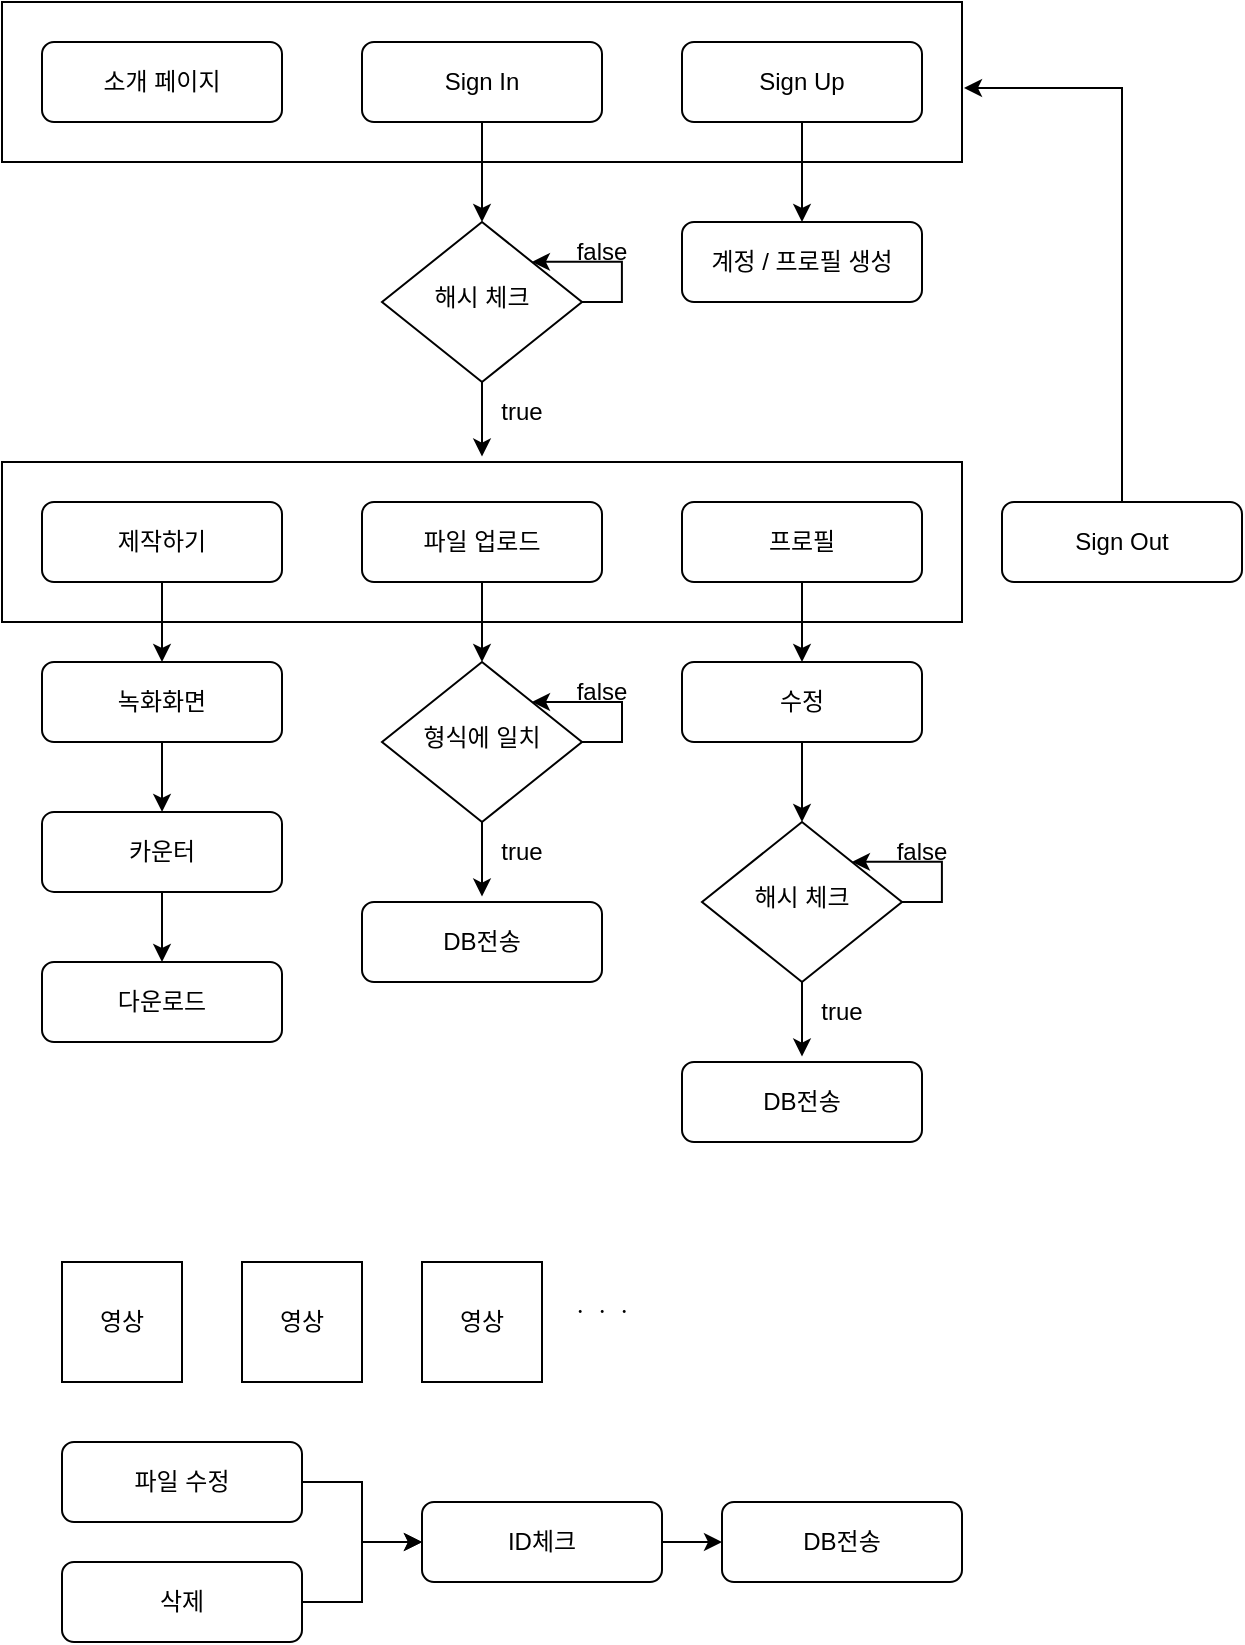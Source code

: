 <mxfile version="16.5.1" type="device"><diagram id="C5RBs43oDa-KdzZeNtuy" name="Page-1"><mxGraphModel dx="1342" dy="875" grid="1" gridSize="10" guides="1" tooltips="1" connect="1" arrows="1" fold="1" page="1" pageScale="1" pageWidth="827" pageHeight="1169" math="0" shadow="0"><root><mxCell id="WIyWlLk6GJQsqaUBKTNV-0"/><mxCell id="WIyWlLk6GJQsqaUBKTNV-1" parent="WIyWlLk6GJQsqaUBKTNV-0"/><mxCell id="DmA-yvioQPyFP3D5ilBu-72" value="" style="rounded=0;whiteSpace=wrap;html=1;" vertex="1" parent="WIyWlLk6GJQsqaUBKTNV-1"><mxGeometry x="60" y="280" width="480" height="80" as="geometry"/></mxCell><mxCell id="DmA-yvioQPyFP3D5ilBu-14" value="" style="rounded=0;whiteSpace=wrap;html=1;" vertex="1" parent="WIyWlLk6GJQsqaUBKTNV-1"><mxGeometry x="60" y="50" width="480" height="80" as="geometry"/></mxCell><mxCell id="DmA-yvioQPyFP3D5ilBu-0" value="소개 페이지" style="rounded=1;whiteSpace=wrap;html=1;fontSize=12;glass=0;strokeWidth=1;shadow=0;" vertex="1" parent="WIyWlLk6GJQsqaUBKTNV-1"><mxGeometry x="80" y="70" width="120" height="40" as="geometry"/></mxCell><mxCell id="DmA-yvioQPyFP3D5ilBu-37" style="edgeStyle=orthogonalEdgeStyle;rounded=0;orthogonalLoop=1;jettySize=auto;html=1;entryX=0.5;entryY=0;entryDx=0;entryDy=0;" edge="1" parent="WIyWlLk6GJQsqaUBKTNV-1" source="DmA-yvioQPyFP3D5ilBu-1" target="DmA-yvioQPyFP3D5ilBu-36"><mxGeometry relative="1" as="geometry"/></mxCell><mxCell id="DmA-yvioQPyFP3D5ilBu-1" value="Sign In" style="rounded=1;whiteSpace=wrap;html=1;fontSize=12;glass=0;strokeWidth=1;shadow=0;" vertex="1" parent="WIyWlLk6GJQsqaUBKTNV-1"><mxGeometry x="240" y="70" width="120" height="40" as="geometry"/></mxCell><mxCell id="DmA-yvioQPyFP3D5ilBu-44" style="edgeStyle=orthogonalEdgeStyle;rounded=0;orthogonalLoop=1;jettySize=auto;html=1;entryX=0.5;entryY=0;entryDx=0;entryDy=0;" edge="1" parent="WIyWlLk6GJQsqaUBKTNV-1" source="DmA-yvioQPyFP3D5ilBu-2" target="DmA-yvioQPyFP3D5ilBu-33"><mxGeometry relative="1" as="geometry"/></mxCell><mxCell id="DmA-yvioQPyFP3D5ilBu-2" value="제작하기" style="rounded=1;whiteSpace=wrap;html=1;fontSize=12;glass=0;strokeWidth=1;shadow=0;" vertex="1" parent="WIyWlLk6GJQsqaUBKTNV-1"><mxGeometry x="80" y="300" width="120" height="40" as="geometry"/></mxCell><mxCell id="DmA-yvioQPyFP3D5ilBu-32" style="edgeStyle=orthogonalEdgeStyle;rounded=0;orthogonalLoop=1;jettySize=auto;html=1;entryX=0.5;entryY=0;entryDx=0;entryDy=0;" edge="1" parent="WIyWlLk6GJQsqaUBKTNV-1" source="DmA-yvioQPyFP3D5ilBu-4"><mxGeometry relative="1" as="geometry"><mxPoint x="300" y="380" as="targetPoint"/></mxGeometry></mxCell><mxCell id="DmA-yvioQPyFP3D5ilBu-4" value="파일 업로드" style="rounded=1;whiteSpace=wrap;html=1;fontSize=12;glass=0;strokeWidth=1;shadow=0;" vertex="1" parent="WIyWlLk6GJQsqaUBKTNV-1"><mxGeometry x="240" y="300" width="120" height="40" as="geometry"/></mxCell><mxCell id="DmA-yvioQPyFP3D5ilBu-39" style="edgeStyle=orthogonalEdgeStyle;rounded=0;orthogonalLoop=1;jettySize=auto;html=1;entryX=0.5;entryY=-0.068;entryDx=0;entryDy=0;entryPerimeter=0;" edge="1" parent="WIyWlLk6GJQsqaUBKTNV-1" source="DmA-yvioQPyFP3D5ilBu-5" target="DmA-yvioQPyFP3D5ilBu-38"><mxGeometry relative="1" as="geometry"/></mxCell><mxCell id="DmA-yvioQPyFP3D5ilBu-42" style="edgeStyle=orthogonalEdgeStyle;rounded=0;orthogonalLoop=1;jettySize=auto;html=1;entryX=1;entryY=0;entryDx=0;entryDy=0;" edge="1" parent="WIyWlLk6GJQsqaUBKTNV-1" source="DmA-yvioQPyFP3D5ilBu-5" target="DmA-yvioQPyFP3D5ilBu-5"><mxGeometry relative="1" as="geometry"><mxPoint x="360" y="390" as="targetPoint"/><Array as="points"><mxPoint x="370" y="420"/><mxPoint x="370" y="400"/></Array></mxGeometry></mxCell><mxCell id="DmA-yvioQPyFP3D5ilBu-5" value="형식에 일치" style="rhombus;whiteSpace=wrap;html=1;shadow=0;fontFamily=Helvetica;fontSize=12;align=center;strokeWidth=1;spacing=6;spacingTop=-4;" vertex="1" parent="WIyWlLk6GJQsqaUBKTNV-1"><mxGeometry x="250" y="380" width="100" height="80" as="geometry"/></mxCell><mxCell id="DmA-yvioQPyFP3D5ilBu-17" style="edgeStyle=orthogonalEdgeStyle;rounded=0;orthogonalLoop=1;jettySize=auto;html=1;" edge="1" parent="WIyWlLk6GJQsqaUBKTNV-1" source="DmA-yvioQPyFP3D5ilBu-6"><mxGeometry relative="1" as="geometry"><mxPoint x="460" y="160" as="targetPoint"/></mxGeometry></mxCell><mxCell id="DmA-yvioQPyFP3D5ilBu-6" value="Sign Up" style="rounded=1;whiteSpace=wrap;html=1;fontSize=12;glass=0;strokeWidth=1;shadow=0;" vertex="1" parent="WIyWlLk6GJQsqaUBKTNV-1"><mxGeometry x="400" y="70" width="120" height="40" as="geometry"/></mxCell><mxCell id="DmA-yvioQPyFP3D5ilBu-18" value="계정 / 프로필 생성" style="rounded=1;whiteSpace=wrap;html=1;fontSize=12;glass=0;strokeWidth=1;shadow=0;" vertex="1" parent="WIyWlLk6GJQsqaUBKTNV-1"><mxGeometry x="400" y="160" width="120" height="40" as="geometry"/></mxCell><mxCell id="DmA-yvioQPyFP3D5ilBu-21" value="영상" style="whiteSpace=wrap;html=1;aspect=fixed;" vertex="1" parent="WIyWlLk6GJQsqaUBKTNV-1"><mxGeometry x="90" y="680" width="60" height="60" as="geometry"/></mxCell><mxCell id="DmA-yvioQPyFP3D5ilBu-22" value="&lt;span&gt;영상&lt;/span&gt;" style="whiteSpace=wrap;html=1;aspect=fixed;" vertex="1" parent="WIyWlLk6GJQsqaUBKTNV-1"><mxGeometry x="180" y="680" width="60" height="60" as="geometry"/></mxCell><mxCell id="DmA-yvioQPyFP3D5ilBu-23" value="&lt;span&gt;영상&lt;/span&gt;" style="whiteSpace=wrap;html=1;aspect=fixed;" vertex="1" parent="WIyWlLk6GJQsqaUBKTNV-1"><mxGeometry x="270" y="680" width="60" height="60" as="geometry"/></mxCell><mxCell id="DmA-yvioQPyFP3D5ilBu-26" value="ㆍㆍㆍ" style="text;html=1;strokeColor=none;fillColor=none;align=center;verticalAlign=middle;whiteSpace=wrap;rounded=0;" vertex="1" parent="WIyWlLk6GJQsqaUBKTNV-1"><mxGeometry x="330" y="690" width="60" height="30" as="geometry"/></mxCell><mxCell id="DmA-yvioQPyFP3D5ilBu-62" style="edgeStyle=orthogonalEdgeStyle;rounded=0;orthogonalLoop=1;jettySize=auto;html=1;entryX=0.5;entryY=0;entryDx=0;entryDy=0;" edge="1" parent="WIyWlLk6GJQsqaUBKTNV-1" source="DmA-yvioQPyFP3D5ilBu-33" target="DmA-yvioQPyFP3D5ilBu-61"><mxGeometry relative="1" as="geometry"/></mxCell><mxCell id="DmA-yvioQPyFP3D5ilBu-33" value="녹화화면" style="rounded=1;whiteSpace=wrap;html=1;fontSize=12;glass=0;strokeWidth=1;shadow=0;" vertex="1" parent="WIyWlLk6GJQsqaUBKTNV-1"><mxGeometry x="80" y="380" width="120" height="40" as="geometry"/></mxCell><mxCell id="DmA-yvioQPyFP3D5ilBu-50" style="edgeStyle=orthogonalEdgeStyle;rounded=0;orthogonalLoop=1;jettySize=auto;html=1;entryX=1.002;entryY=0.535;entryDx=0;entryDy=0;entryPerimeter=0;" edge="1" parent="WIyWlLk6GJQsqaUBKTNV-1" source="DmA-yvioQPyFP3D5ilBu-34" target="DmA-yvioQPyFP3D5ilBu-14"><mxGeometry relative="1" as="geometry"><mxPoint x="620" y="60" as="targetPoint"/><Array as="points"><mxPoint x="620" y="93"/><mxPoint x="541" y="93"/></Array></mxGeometry></mxCell><mxCell id="DmA-yvioQPyFP3D5ilBu-34" value="Sign Out" style="rounded=1;whiteSpace=wrap;html=1;fontSize=12;glass=0;strokeWidth=1;shadow=0;" vertex="1" parent="WIyWlLk6GJQsqaUBKTNV-1"><mxGeometry x="560" y="300" width="120" height="40" as="geometry"/></mxCell><mxCell id="DmA-yvioQPyFP3D5ilBu-57" style="edgeStyle=orthogonalEdgeStyle;rounded=0;orthogonalLoop=1;jettySize=auto;html=1;entryX=0.5;entryY=0;entryDx=0;entryDy=0;" edge="1" parent="WIyWlLk6GJQsqaUBKTNV-1" source="DmA-yvioQPyFP3D5ilBu-35" target="DmA-yvioQPyFP3D5ilBu-56"><mxGeometry relative="1" as="geometry"/></mxCell><mxCell id="DmA-yvioQPyFP3D5ilBu-35" value="프로필" style="rounded=1;whiteSpace=wrap;html=1;fontSize=12;glass=0;strokeWidth=1;shadow=0;" vertex="1" parent="WIyWlLk6GJQsqaUBKTNV-1"><mxGeometry x="400" y="300" width="120" height="40" as="geometry"/></mxCell><mxCell id="DmA-yvioQPyFP3D5ilBu-36" value="해시 체크" style="rhombus;whiteSpace=wrap;html=1;shadow=0;fontFamily=Helvetica;fontSize=12;align=center;strokeWidth=1;spacing=6;spacingTop=-4;" vertex="1" parent="WIyWlLk6GJQsqaUBKTNV-1"><mxGeometry x="250" y="160" width="100" height="80" as="geometry"/></mxCell><mxCell id="DmA-yvioQPyFP3D5ilBu-38" value="DB전송" style="rounded=1;whiteSpace=wrap;html=1;fontSize=12;glass=0;strokeWidth=1;shadow=0;" vertex="1" parent="WIyWlLk6GJQsqaUBKTNV-1"><mxGeometry x="240" y="500" width="120" height="40" as="geometry"/></mxCell><mxCell id="DmA-yvioQPyFP3D5ilBu-41" value="true" style="text;html=1;strokeColor=none;fillColor=none;align=center;verticalAlign=middle;whiteSpace=wrap;rounded=0;" vertex="1" parent="WIyWlLk6GJQsqaUBKTNV-1"><mxGeometry x="310" y="470" width="20" height="10" as="geometry"/></mxCell><mxCell id="DmA-yvioQPyFP3D5ilBu-43" value="false" style="text;html=1;strokeColor=none;fillColor=none;align=center;verticalAlign=middle;whiteSpace=wrap;rounded=0;" vertex="1" parent="WIyWlLk6GJQsqaUBKTNV-1"><mxGeometry x="350" y="390" width="20" height="10" as="geometry"/></mxCell><mxCell id="DmA-yvioQPyFP3D5ilBu-45" value="true" style="text;html=1;strokeColor=none;fillColor=none;align=center;verticalAlign=middle;whiteSpace=wrap;rounded=0;" vertex="1" parent="WIyWlLk6GJQsqaUBKTNV-1"><mxGeometry x="310" y="250" width="20" height="10" as="geometry"/></mxCell><mxCell id="DmA-yvioQPyFP3D5ilBu-46" style="edgeStyle=orthogonalEdgeStyle;rounded=0;orthogonalLoop=1;jettySize=auto;html=1;entryX=0.5;entryY=-0.068;entryDx=0;entryDy=0;entryPerimeter=0;" edge="1" parent="WIyWlLk6GJQsqaUBKTNV-1"><mxGeometry relative="1" as="geometry"><mxPoint x="300" y="240" as="sourcePoint"/><mxPoint x="300" y="277.28" as="targetPoint"/></mxGeometry></mxCell><mxCell id="DmA-yvioQPyFP3D5ilBu-47" style="edgeStyle=orthogonalEdgeStyle;rounded=0;orthogonalLoop=1;jettySize=auto;html=1;entryX=1;entryY=0;entryDx=0;entryDy=0;" edge="1" parent="WIyWlLk6GJQsqaUBKTNV-1"><mxGeometry relative="1" as="geometry"><mxPoint x="324.97" y="179.94" as="targetPoint"/><mxPoint x="349.927" y="199.974" as="sourcePoint"/><Array as="points"><mxPoint x="369.97" y="199.94"/><mxPoint x="369.97" y="179.94"/></Array></mxGeometry></mxCell><mxCell id="DmA-yvioQPyFP3D5ilBu-48" value="false" style="text;html=1;strokeColor=none;fillColor=none;align=center;verticalAlign=middle;whiteSpace=wrap;rounded=0;" vertex="1" parent="WIyWlLk6GJQsqaUBKTNV-1"><mxGeometry x="349.97" y="169.94" width="20" height="10" as="geometry"/></mxCell><mxCell id="DmA-yvioQPyFP3D5ilBu-51" value="해시 체크" style="rhombus;whiteSpace=wrap;html=1;shadow=0;fontFamily=Helvetica;fontSize=12;align=center;strokeWidth=1;spacing=6;spacingTop=-4;" vertex="1" parent="WIyWlLk6GJQsqaUBKTNV-1"><mxGeometry x="410" y="460" width="100" height="80" as="geometry"/></mxCell><mxCell id="DmA-yvioQPyFP3D5ilBu-52" value="true" style="text;html=1;strokeColor=none;fillColor=none;align=center;verticalAlign=middle;whiteSpace=wrap;rounded=0;" vertex="1" parent="WIyWlLk6GJQsqaUBKTNV-1"><mxGeometry x="470" y="550" width="20" height="10" as="geometry"/></mxCell><mxCell id="DmA-yvioQPyFP3D5ilBu-53" style="edgeStyle=orthogonalEdgeStyle;rounded=0;orthogonalLoop=1;jettySize=auto;html=1;entryX=0.5;entryY=-0.068;entryDx=0;entryDy=0;entryPerimeter=0;" edge="1" parent="WIyWlLk6GJQsqaUBKTNV-1"><mxGeometry relative="1" as="geometry"><mxPoint x="460" y="540" as="sourcePoint"/><mxPoint x="460" y="577.28" as="targetPoint"/></mxGeometry></mxCell><mxCell id="DmA-yvioQPyFP3D5ilBu-54" style="edgeStyle=orthogonalEdgeStyle;rounded=0;orthogonalLoop=1;jettySize=auto;html=1;entryX=1;entryY=0;entryDx=0;entryDy=0;" edge="1" parent="WIyWlLk6GJQsqaUBKTNV-1"><mxGeometry relative="1" as="geometry"><mxPoint x="484.97" y="479.94" as="targetPoint"/><mxPoint x="509.927" y="499.974" as="sourcePoint"/><Array as="points"><mxPoint x="529.97" y="499.94"/><mxPoint x="529.97" y="479.94"/></Array></mxGeometry></mxCell><mxCell id="DmA-yvioQPyFP3D5ilBu-55" value="false" style="text;html=1;strokeColor=none;fillColor=none;align=center;verticalAlign=middle;whiteSpace=wrap;rounded=0;" vertex="1" parent="WIyWlLk6GJQsqaUBKTNV-1"><mxGeometry x="509.97" y="469.94" width="20" height="10" as="geometry"/></mxCell><mxCell id="DmA-yvioQPyFP3D5ilBu-58" style="edgeStyle=orthogonalEdgeStyle;rounded=0;orthogonalLoop=1;jettySize=auto;html=1;entryX=0.5;entryY=0;entryDx=0;entryDy=0;" edge="1" parent="WIyWlLk6GJQsqaUBKTNV-1" source="DmA-yvioQPyFP3D5ilBu-56" target="DmA-yvioQPyFP3D5ilBu-51"><mxGeometry relative="1" as="geometry"/></mxCell><mxCell id="DmA-yvioQPyFP3D5ilBu-56" value="수정" style="rounded=1;whiteSpace=wrap;html=1;fontSize=12;glass=0;strokeWidth=1;shadow=0;" vertex="1" parent="WIyWlLk6GJQsqaUBKTNV-1"><mxGeometry x="400" y="380" width="120" height="40" as="geometry"/></mxCell><mxCell id="DmA-yvioQPyFP3D5ilBu-60" value="DB전송" style="rounded=1;whiteSpace=wrap;html=1;fontSize=12;glass=0;strokeWidth=1;shadow=0;" vertex="1" parent="WIyWlLk6GJQsqaUBKTNV-1"><mxGeometry x="400" y="580" width="120" height="40" as="geometry"/></mxCell><mxCell id="DmA-yvioQPyFP3D5ilBu-64" style="edgeStyle=orthogonalEdgeStyle;rounded=0;orthogonalLoop=1;jettySize=auto;html=1;entryX=0.5;entryY=0;entryDx=0;entryDy=0;" edge="1" parent="WIyWlLk6GJQsqaUBKTNV-1" source="DmA-yvioQPyFP3D5ilBu-61" target="DmA-yvioQPyFP3D5ilBu-63"><mxGeometry relative="1" as="geometry"/></mxCell><mxCell id="DmA-yvioQPyFP3D5ilBu-61" value="카운터" style="rounded=1;whiteSpace=wrap;html=1;fontSize=12;glass=0;strokeWidth=1;shadow=0;" vertex="1" parent="WIyWlLk6GJQsqaUBKTNV-1"><mxGeometry x="80" y="454.94" width="120" height="40" as="geometry"/></mxCell><mxCell id="DmA-yvioQPyFP3D5ilBu-63" value="다운로드" style="rounded=1;whiteSpace=wrap;html=1;fontSize=12;glass=0;strokeWidth=1;shadow=0;" vertex="1" parent="WIyWlLk6GJQsqaUBKTNV-1"><mxGeometry x="80" y="530" width="120" height="40" as="geometry"/></mxCell><mxCell id="DmA-yvioQPyFP3D5ilBu-69" style="edgeStyle=orthogonalEdgeStyle;rounded=0;orthogonalLoop=1;jettySize=auto;html=1;entryX=0;entryY=0.5;entryDx=0;entryDy=0;" edge="1" parent="WIyWlLk6GJQsqaUBKTNV-1" source="DmA-yvioQPyFP3D5ilBu-65" target="DmA-yvioQPyFP3D5ilBu-67"><mxGeometry relative="1" as="geometry"/></mxCell><mxCell id="DmA-yvioQPyFP3D5ilBu-65" value="파일 수정" style="rounded=1;whiteSpace=wrap;html=1;fontSize=12;glass=0;strokeWidth=1;shadow=0;" vertex="1" parent="WIyWlLk6GJQsqaUBKTNV-1"><mxGeometry x="90" y="770" width="120" height="40" as="geometry"/></mxCell><mxCell id="DmA-yvioQPyFP3D5ilBu-70" style="edgeStyle=orthogonalEdgeStyle;rounded=0;orthogonalLoop=1;jettySize=auto;html=1;entryX=0;entryY=0.5;entryDx=0;entryDy=0;" edge="1" parent="WIyWlLk6GJQsqaUBKTNV-1" source="DmA-yvioQPyFP3D5ilBu-66" target="DmA-yvioQPyFP3D5ilBu-67"><mxGeometry relative="1" as="geometry"/></mxCell><mxCell id="DmA-yvioQPyFP3D5ilBu-66" value="삭제" style="rounded=1;whiteSpace=wrap;html=1;fontSize=12;glass=0;strokeWidth=1;shadow=0;" vertex="1" parent="WIyWlLk6GJQsqaUBKTNV-1"><mxGeometry x="90" y="830" width="120" height="40" as="geometry"/></mxCell><mxCell id="DmA-yvioQPyFP3D5ilBu-71" style="edgeStyle=orthogonalEdgeStyle;rounded=0;orthogonalLoop=1;jettySize=auto;html=1;entryX=0;entryY=0.5;entryDx=0;entryDy=0;" edge="1" parent="WIyWlLk6GJQsqaUBKTNV-1" source="DmA-yvioQPyFP3D5ilBu-67" target="DmA-yvioQPyFP3D5ilBu-68"><mxGeometry relative="1" as="geometry"/></mxCell><mxCell id="DmA-yvioQPyFP3D5ilBu-67" value="ID체크" style="rounded=1;whiteSpace=wrap;html=1;fontSize=12;glass=0;strokeWidth=1;shadow=0;" vertex="1" parent="WIyWlLk6GJQsqaUBKTNV-1"><mxGeometry x="270" y="800" width="120" height="40" as="geometry"/></mxCell><mxCell id="DmA-yvioQPyFP3D5ilBu-68" value="DB전송" style="rounded=1;whiteSpace=wrap;html=1;fontSize=12;glass=0;strokeWidth=1;shadow=0;" vertex="1" parent="WIyWlLk6GJQsqaUBKTNV-1"><mxGeometry x="420" y="800" width="120" height="40" as="geometry"/></mxCell></root></mxGraphModel></diagram></mxfile>